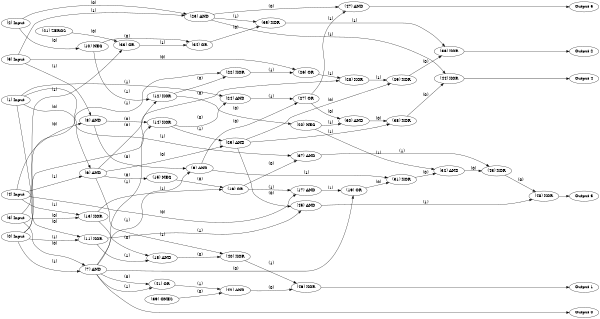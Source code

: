 digraph NeuralNetwork {
rankdir=LR;
size="4,3";
center = true;
node0 [label="(0) Input", color=black, labelfontcolor=black, fontcolor=black];
node1 [label="(1) Input", color=black, labelfontcolor=black, fontcolor=black];
node2 [label="(2) Input", color=black, labelfontcolor=black, fontcolor=black];
node3 [label="(3) Input", color=black, labelfontcolor=black, fontcolor=black];
node4 [label="(4) Input", color=black, labelfontcolor=black, fontcolor=black];
node5 [label="(5) Input", color=black, labelfontcolor=black, fontcolor=black];
node6 [label="(6) AND", color=black, labelfontcolor=black, fontcolor=black];
node1 -> node6 [label=" (0)", labelfontcolor=black, fontcolor=black, bold=true, color=black];
node4 -> node6 [label=" (1)", labelfontcolor=black, fontcolor=black, bold=true, color=black];
node7 [label="(7) AND", color=black, labelfontcolor=black, fontcolor=black];
node3 -> node7 [label=" (0)", labelfontcolor=black, fontcolor=black, bold=true, color=black];
node0 -> node7 [label=" (1)", labelfontcolor=black, fontcolor=black, bold=true, color=black];
node8 [label="(8) AND", color=black, labelfontcolor=black, fontcolor=black];
node4 -> node8 [label=" (0)", labelfontcolor=black, fontcolor=black, bold=true, color=black];
node5 -> node8 [label=" (1)", labelfontcolor=black, fontcolor=black, bold=true, color=black];
node9 [label="(9) AND", color=black, labelfontcolor=black, fontcolor=black];
node8 -> node9 [label=" (0)", labelfontcolor=black, fontcolor=black, bold=true, color=black];
node7 -> node9 [label=" (1)", labelfontcolor=black, fontcolor=black, bold=true, color=black];
node10 [label="(10) NEG", color=black, labelfontcolor=black, fontcolor=black];
node2 -> node10 [label=" (0)", labelfontcolor=black, fontcolor=black, bold=true, color=black];
node11 [label="(11) XOR", color=black, labelfontcolor=black, fontcolor=black];
node1 -> node11 [label=" (0)", labelfontcolor=black, fontcolor=black, bold=true, color=black];
node0 -> node11 [label=" (1)", labelfontcolor=black, fontcolor=black, bold=true, color=black];
node12 [label="(12) XOR", color=black, labelfontcolor=black, fontcolor=black];
node6 -> node12 [label=" (0)", labelfontcolor=black, fontcolor=black, bold=true, color=black];
node10 -> node12 [label=" (1)", labelfontcolor=black, fontcolor=black, bold=true, color=black];
node13 [label="(13) XOR", color=black, labelfontcolor=black, fontcolor=black];
node3 -> node13 [label=" (0)", labelfontcolor=black, fontcolor=black, bold=true, color=black];
node4 -> node13 [label=" (1)", labelfontcolor=black, fontcolor=black, bold=true, color=black];
node14 [label="(14) XOR", color=black, labelfontcolor=black, fontcolor=black];
node8 -> node14 [label=" (0)", labelfontcolor=black, fontcolor=black, bold=true, color=black];
node7 -> node14 [label=" (1)", labelfontcolor=black, fontcolor=black, bold=true, color=black];
node15 [label="(15) NEG", color=black, labelfontcolor=black, fontcolor=black];
node6 -> node15 [label=" (0)", labelfontcolor=black, fontcolor=black, bold=true, color=black];
node16 [label="(16) OR", color=black, labelfontcolor=black, fontcolor=black];
node15 -> node16 [label=" (0)", labelfontcolor=black, fontcolor=black, bold=true, color=black];
node13 -> node16 [label=" (1)", labelfontcolor=black, fontcolor=black, bold=true, color=black];
node17 [label="(17) AND", color=black, labelfontcolor=black, fontcolor=black];
node4 -> node17 [label=" (0)", labelfontcolor=black, fontcolor=black, bold=true, color=black];
node16 -> node17 [label=" (1)", labelfontcolor=black, fontcolor=black, bold=true, color=black];
node18 [label="(18) AND", color=black, labelfontcolor=black, fontcolor=black];
node13 -> node18 [label=" (0)", labelfontcolor=black, fontcolor=black, bold=true, color=black];
node11 -> node18 [label=" (1)", labelfontcolor=black, fontcolor=black, bold=true, color=black];
node19 [label="(19) OR", color=black, labelfontcolor=black, fontcolor=black];
node7 -> node19 [label=" (0)", labelfontcolor=black, fontcolor=black, bold=true, color=black];
node17 -> node19 [label=" (1)", labelfontcolor=black, fontcolor=black, bold=true, color=black];
node20 [label="(20) NEG", color=black, labelfontcolor=black, fontcolor=black];
node12 -> node20 [label=" (0)", labelfontcolor=black, fontcolor=black, bold=true, color=black];
node21 [label="(21) ZEROS", color=black, labelfontcolor=black, fontcolor=black];
node22 [label="(22) XOR", color=black, labelfontcolor=black, fontcolor=black];
node12 -> node22 [label=" (0)", labelfontcolor=black, fontcolor=black, bold=true, color=black];
node0 -> node22 [label=" (1)", labelfontcolor=black, fontcolor=black, bold=true, color=black];
node23 [label="(23) AND", color=black, labelfontcolor=black, fontcolor=black];
node2 -> node23 [label=" (0)", labelfontcolor=black, fontcolor=black, bold=true, color=black];
node5 -> node23 [label=" (1)", labelfontcolor=black, fontcolor=black, bold=true, color=black];
node24 [label="(24) AND", color=black, labelfontcolor=black, fontcolor=black];
node14 -> node24 [label=" (0)", labelfontcolor=black, fontcolor=black, bold=true, color=black];
node1 -> node24 [label=" (1)", labelfontcolor=black, fontcolor=black, bold=true, color=black];
node25 [label="(25) AND", color=black, labelfontcolor=black, fontcolor=black];
node6 -> node25 [label=" (0)", labelfontcolor=black, fontcolor=black, bold=true, color=black];
node14 -> node25 [label=" (1)", labelfontcolor=black, fontcolor=black, bold=true, color=black];
node26 [label="(26) OR", color=black, labelfontcolor=black, fontcolor=black];
node5 -> node26 [label=" (0)", labelfontcolor=black, fontcolor=black, bold=true, color=black];
node22 -> node26 [label=" (1)", labelfontcolor=black, fontcolor=black, bold=true, color=black];
node27 [label="(27) OR", color=black, labelfontcolor=black, fontcolor=black];
node9 -> node27 [label=" (0)", labelfontcolor=black, fontcolor=black, bold=true, color=black];
node24 -> node27 [label=" (1)", labelfontcolor=black, fontcolor=black, bold=true, color=black];
node28 [label="(28) XOR", color=black, labelfontcolor=black, fontcolor=black];
node0 -> node28 [label=" (0)", labelfontcolor=black, fontcolor=black, bold=true, color=black];
node26 -> node28 [label=" (1)", labelfontcolor=black, fontcolor=black, bold=true, color=black];
node29 [label="(29) XOR", color=black, labelfontcolor=black, fontcolor=black];
node25 -> node29 [label=" (0)", labelfontcolor=black, fontcolor=black, bold=true, color=black];
node28 -> node29 [label=" (1)", labelfontcolor=black, fontcolor=black, bold=true, color=black];
node30 [label="(30) AND", color=black, labelfontcolor=black, fontcolor=black];
node27 -> node30 [label=" (0)", labelfontcolor=black, fontcolor=black, bold=true, color=black];
node20 -> node30 [label=" (1)", labelfontcolor=black, fontcolor=black, bold=true, color=black];
node31 [label="(31) XOR", color=black, labelfontcolor=black, fontcolor=black];
node19 -> node31 [label=" (0)", labelfontcolor=black, fontcolor=black, bold=true, color=black];
node9 -> node31 [label=" (1)", labelfontcolor=black, fontcolor=black, bold=true, color=black];
node32 [label="(32) AND", color=black, labelfontcolor=black, fontcolor=black];
node31 -> node32 [label=" (0)", labelfontcolor=black, fontcolor=black, bold=true, color=black];
node20 -> node32 [label=" (1)", labelfontcolor=black, fontcolor=black, bold=true, color=black];
node33 [label="(33) OR", color=black, labelfontcolor=black, fontcolor=black];
node21 -> node33 [label=" (0)", labelfontcolor=black, fontcolor=black, bold=true, color=black];
node3 -> node33 [label=" (1)", labelfontcolor=black, fontcolor=black, bold=true, color=black];
node34 [label="(34) OR", color=black, labelfontcolor=black, fontcolor=black];
node10 -> node34 [label=" (0)", labelfontcolor=black, fontcolor=black, bold=true, color=black];
node33 -> node34 [label=" (1)", labelfontcolor=black, fontcolor=black, bold=true, color=black];
node35 [label="(35) XOR", color=black, labelfontcolor=black, fontcolor=black];
node34 -> node35 [label=" (0)", labelfontcolor=black, fontcolor=black, bold=true, color=black];
node23 -> node35 [label=" (1)", labelfontcolor=black, fontcolor=black, bold=true, color=black];
node36 [label="(36) XOR", color=black, labelfontcolor=black, fontcolor=black];
node29 -> node36 [label=" (0)", labelfontcolor=black, fontcolor=black, bold=true, color=black];
node35 -> node36 [label=" (1)", labelfontcolor=black, fontcolor=black, bold=true, color=black];
node37 [label="(37) AND", color=black, labelfontcolor=black, fontcolor=black];
node16 -> node37 [label=" (0)", labelfontcolor=black, fontcolor=black, bold=true, color=black];
node1 -> node37 [label=" (1)", labelfontcolor=black, fontcolor=black, bold=true, color=black];
node38 [label="(38) XOR", color=black, labelfontcolor=black, fontcolor=black];
node30 -> node38 [label=" (0)", labelfontcolor=black, fontcolor=black, bold=true, color=black];
node25 -> node38 [label=" (1)", labelfontcolor=black, fontcolor=black, bold=true, color=black];
node39 [label="(39) ONES", color=black, labelfontcolor=black, fontcolor=black];
node40 [label="(40) XOR", color=black, labelfontcolor=black, fontcolor=black];
node18 -> node40 [label=" (0)", labelfontcolor=black, fontcolor=black, bold=true, color=black];
node6 -> node40 [label=" (1)", labelfontcolor=black, fontcolor=black, bold=true, color=black];
node41 [label="(41) OR", color=black, labelfontcolor=black, fontcolor=black];
node7 -> node41 [label=" (0)", labelfontcolor=black, fontcolor=black, bold=true, color=black];
node7 -> node41 [label=" (1)", labelfontcolor=black, fontcolor=black, bold=true, color=black];
node42 [label="(42) AND", color=black, labelfontcolor=black, fontcolor=black];
node39 -> node42 [label=" (0)", labelfontcolor=black, fontcolor=black, bold=true, color=black];
node41 -> node42 [label=" (1)", labelfontcolor=black, fontcolor=black, bold=true, color=black];
node43 [label="(43) XOR", color=black, labelfontcolor=black, fontcolor=black];
node32 -> node43 [label=" (0)", labelfontcolor=black, fontcolor=black, bold=true, color=black];
node37 -> node43 [label=" (1)", labelfontcolor=black, fontcolor=black, bold=true, color=black];
node44 [label="(44) XOR", color=black, labelfontcolor=black, fontcolor=black];
node38 -> node44 [label=" (0)", labelfontcolor=black, fontcolor=black, bold=true, color=black];
node23 -> node44 [label=" (1)", labelfontcolor=black, fontcolor=black, bold=true, color=black];
node45 [label="(45) AND", color=black, labelfontcolor=black, fontcolor=black];
node25 -> node45 [label=" (0)", labelfontcolor=black, fontcolor=black, bold=true, color=black];
node11 -> node45 [label=" (1)", labelfontcolor=black, fontcolor=black, bold=true, color=black];
node46 [label="(46) XOR", color=black, labelfontcolor=black, fontcolor=black];
node42 -> node46 [label=" (0)", labelfontcolor=black, fontcolor=black, bold=true, color=black];
node40 -> node46 [label=" (1)", labelfontcolor=black, fontcolor=black, bold=true, color=black];
node47 [label="(47) AND", color=black, labelfontcolor=black, fontcolor=black];
node23 -> node47 [label=" (0)", labelfontcolor=black, fontcolor=black, bold=true, color=black];
node27 -> node47 [label=" (1)", labelfontcolor=black, fontcolor=black, bold=true, color=black];
node48 [label="(48) XOR", color=black, labelfontcolor=black, fontcolor=black];
node43 -> node48 [label=" (0)", labelfontcolor=black, fontcolor=black, bold=true, color=black];
node45 -> node48 [label=" (1)", labelfontcolor=black, fontcolor=black, bold=true, color=black];
node49 [label="Output 0", color=black, labelfontcolor=black, fontcolor=black];
node7 -> node49 [labelfontcolor=black, fontcolor=black, bold=true, color=black];
node50 [label="Output 1", color=black, labelfontcolor=black, fontcolor=black];
node46 -> node50 [labelfontcolor=black, fontcolor=black, bold=true, color=black];
node51 [label="Output 2", color=black, labelfontcolor=black, fontcolor=black];
node36 -> node51 [labelfontcolor=black, fontcolor=black, bold=true, color=black];
node52 [label="Output 3", color=black, labelfontcolor=black, fontcolor=black];
node48 -> node52 [labelfontcolor=black, fontcolor=black, bold=true, color=black];
node53 [label="Output 4", color=black, labelfontcolor=black, fontcolor=black];
node44 -> node53 [labelfontcolor=black, fontcolor=black, bold=true, color=black];
node54 [label="Output 5", color=black, labelfontcolor=black, fontcolor=black];
node47 -> node54 [labelfontcolor=black, fontcolor=black, bold=true, color=black];
{ rank = source; "node0"; "node1"; "node2"; "node3"; "node4"; "node5"; }
{ rank = max;"node49";"node50";"node51";"node52";"node53";"node54"; }
}
